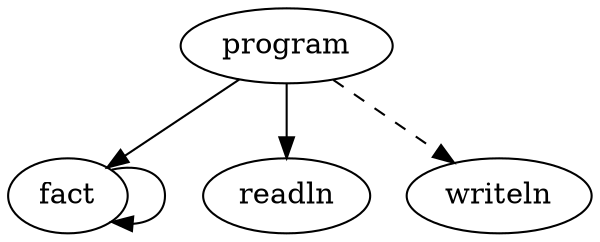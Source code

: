 digraph call_graph {
  program;
  fact -> fact;
  program -> fact;
  program -> readln;
  program -> writeln [ style = dashed ];
}
